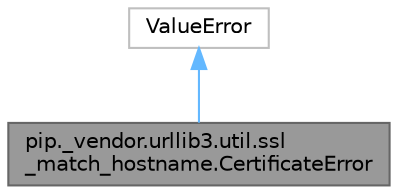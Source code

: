 digraph "pip._vendor.urllib3.util.ssl_match_hostname.CertificateError"
{
 // LATEX_PDF_SIZE
  bgcolor="transparent";
  edge [fontname=Helvetica,fontsize=10,labelfontname=Helvetica,labelfontsize=10];
  node [fontname=Helvetica,fontsize=10,shape=box,height=0.2,width=0.4];
  Node1 [id="Node000001",label="pip._vendor.urllib3.util.ssl\l_match_hostname.CertificateError",height=0.2,width=0.4,color="gray40", fillcolor="grey60", style="filled", fontcolor="black",tooltip=" "];
  Node2 -> Node1 [id="edge1_Node000001_Node000002",dir="back",color="steelblue1",style="solid",tooltip=" "];
  Node2 [id="Node000002",label="ValueError",height=0.2,width=0.4,color="grey75", fillcolor="white", style="filled",URL="$de/d40/classValueError.html",tooltip=" "];
}
